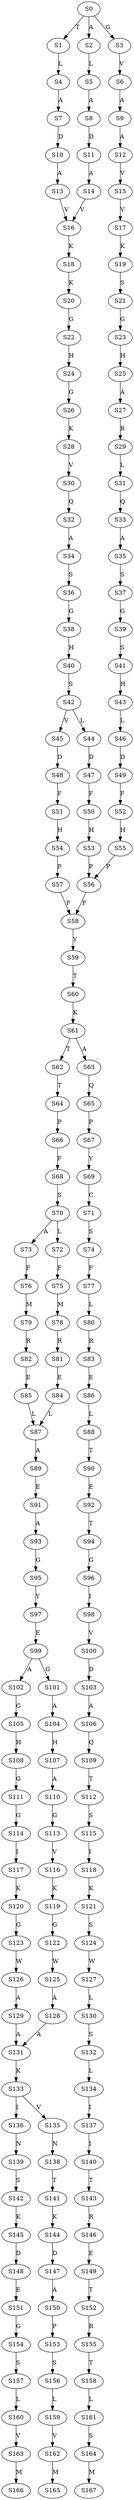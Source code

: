 strict digraph  {
	S0 -> S1 [ label = T ];
	S0 -> S2 [ label = A ];
	S0 -> S3 [ label = G ];
	S1 -> S4 [ label = L ];
	S2 -> S5 [ label = L ];
	S3 -> S6 [ label = V ];
	S4 -> S7 [ label = A ];
	S5 -> S8 [ label = A ];
	S6 -> S9 [ label = A ];
	S7 -> S10 [ label = D ];
	S8 -> S11 [ label = D ];
	S9 -> S12 [ label = A ];
	S10 -> S13 [ label = A ];
	S11 -> S14 [ label = A ];
	S12 -> S15 [ label = V ];
	S13 -> S16 [ label = V ];
	S14 -> S16 [ label = V ];
	S15 -> S17 [ label = V ];
	S16 -> S18 [ label = K ];
	S17 -> S19 [ label = K ];
	S18 -> S20 [ label = K ];
	S19 -> S21 [ label = S ];
	S20 -> S22 [ label = G ];
	S21 -> S23 [ label = G ];
	S22 -> S24 [ label = H ];
	S23 -> S25 [ label = H ];
	S24 -> S26 [ label = G ];
	S25 -> S27 [ label = A ];
	S26 -> S28 [ label = K ];
	S27 -> S29 [ label = R ];
	S28 -> S30 [ label = V ];
	S29 -> S31 [ label = L ];
	S30 -> S32 [ label = Q ];
	S31 -> S33 [ label = Q ];
	S32 -> S34 [ label = A ];
	S33 -> S35 [ label = A ];
	S34 -> S36 [ label = S ];
	S35 -> S37 [ label = S ];
	S36 -> S38 [ label = G ];
	S37 -> S39 [ label = G ];
	S38 -> S40 [ label = H ];
	S39 -> S41 [ label = S ];
	S40 -> S42 [ label = S ];
	S41 -> S43 [ label = H ];
	S42 -> S44 [ label = L ];
	S42 -> S45 [ label = V ];
	S43 -> S46 [ label = L ];
	S44 -> S47 [ label = D ];
	S45 -> S48 [ label = D ];
	S46 -> S49 [ label = D ];
	S47 -> S50 [ label = F ];
	S48 -> S51 [ label = F ];
	S49 -> S52 [ label = F ];
	S50 -> S53 [ label = H ];
	S51 -> S54 [ label = H ];
	S52 -> S55 [ label = H ];
	S53 -> S56 [ label = P ];
	S54 -> S57 [ label = P ];
	S55 -> S56 [ label = P ];
	S56 -> S58 [ label = F ];
	S57 -> S58 [ label = F ];
	S58 -> S59 [ label = Y ];
	S59 -> S60 [ label = T ];
	S60 -> S61 [ label = K ];
	S61 -> S62 [ label = T ];
	S61 -> S63 [ label = A ];
	S62 -> S64 [ label = T ];
	S63 -> S65 [ label = Q ];
	S64 -> S66 [ label = P ];
	S65 -> S67 [ label = P ];
	S66 -> S68 [ label = F ];
	S67 -> S69 [ label = Y ];
	S68 -> S70 [ label = S ];
	S69 -> S71 [ label = C ];
	S70 -> S72 [ label = L ];
	S70 -> S73 [ label = A ];
	S71 -> S74 [ label = S ];
	S72 -> S75 [ label = F ];
	S73 -> S76 [ label = F ];
	S74 -> S77 [ label = F ];
	S75 -> S78 [ label = M ];
	S76 -> S79 [ label = M ];
	S77 -> S80 [ label = L ];
	S78 -> S81 [ label = R ];
	S79 -> S82 [ label = R ];
	S80 -> S83 [ label = R ];
	S81 -> S84 [ label = E ];
	S82 -> S85 [ label = E ];
	S83 -> S86 [ label = E ];
	S84 -> S87 [ label = L ];
	S85 -> S87 [ label = L ];
	S86 -> S88 [ label = L ];
	S87 -> S89 [ label = A ];
	S88 -> S90 [ label = T ];
	S89 -> S91 [ label = E ];
	S90 -> S92 [ label = E ];
	S91 -> S93 [ label = A ];
	S92 -> S94 [ label = T ];
	S93 -> S95 [ label = G ];
	S94 -> S96 [ label = G ];
	S95 -> S97 [ label = Y ];
	S96 -> S98 [ label = I ];
	S97 -> S99 [ label = E ];
	S98 -> S100 [ label = V ];
	S99 -> S101 [ label = G ];
	S99 -> S102 [ label = A ];
	S100 -> S103 [ label = D ];
	S101 -> S104 [ label = A ];
	S102 -> S105 [ label = G ];
	S103 -> S106 [ label = A ];
	S104 -> S107 [ label = H ];
	S105 -> S108 [ label = H ];
	S106 -> S109 [ label = Q ];
	S107 -> S110 [ label = A ];
	S108 -> S111 [ label = G ];
	S109 -> S112 [ label = T ];
	S110 -> S113 [ label = G ];
	S111 -> S114 [ label = G ];
	S112 -> S115 [ label = S ];
	S113 -> S116 [ label = V ];
	S114 -> S117 [ label = I ];
	S115 -> S118 [ label = I ];
	S116 -> S119 [ label = K ];
	S117 -> S120 [ label = K ];
	S118 -> S121 [ label = K ];
	S119 -> S122 [ label = G ];
	S120 -> S123 [ label = G ];
	S121 -> S124 [ label = S ];
	S122 -> S125 [ label = W ];
	S123 -> S126 [ label = W ];
	S124 -> S127 [ label = W ];
	S125 -> S128 [ label = A ];
	S126 -> S129 [ label = A ];
	S127 -> S130 [ label = L ];
	S128 -> S131 [ label = A ];
	S129 -> S131 [ label = A ];
	S130 -> S132 [ label = S ];
	S131 -> S133 [ label = K ];
	S132 -> S134 [ label = L ];
	S133 -> S135 [ label = V ];
	S133 -> S136 [ label = I ];
	S134 -> S137 [ label = I ];
	S135 -> S138 [ label = N ];
	S136 -> S139 [ label = N ];
	S137 -> S140 [ label = I ];
	S138 -> S141 [ label = T ];
	S139 -> S142 [ label = S ];
	S140 -> S143 [ label = T ];
	S141 -> S144 [ label = K ];
	S142 -> S145 [ label = K ];
	S143 -> S146 [ label = R ];
	S144 -> S147 [ label = D ];
	S145 -> S148 [ label = D ];
	S146 -> S149 [ label = E ];
	S147 -> S150 [ label = A ];
	S148 -> S151 [ label = E ];
	S149 -> S152 [ label = T ];
	S150 -> S153 [ label = P ];
	S151 -> S154 [ label = G ];
	S152 -> S155 [ label = R ];
	S153 -> S156 [ label = S ];
	S154 -> S157 [ label = S ];
	S155 -> S158 [ label = T ];
	S156 -> S159 [ label = L ];
	S157 -> S160 [ label = L ];
	S158 -> S161 [ label = L ];
	S159 -> S162 [ label = V ];
	S160 -> S163 [ label = V ];
	S161 -> S164 [ label = S ];
	S162 -> S165 [ label = M ];
	S163 -> S166 [ label = M ];
	S164 -> S167 [ label = M ];
}
